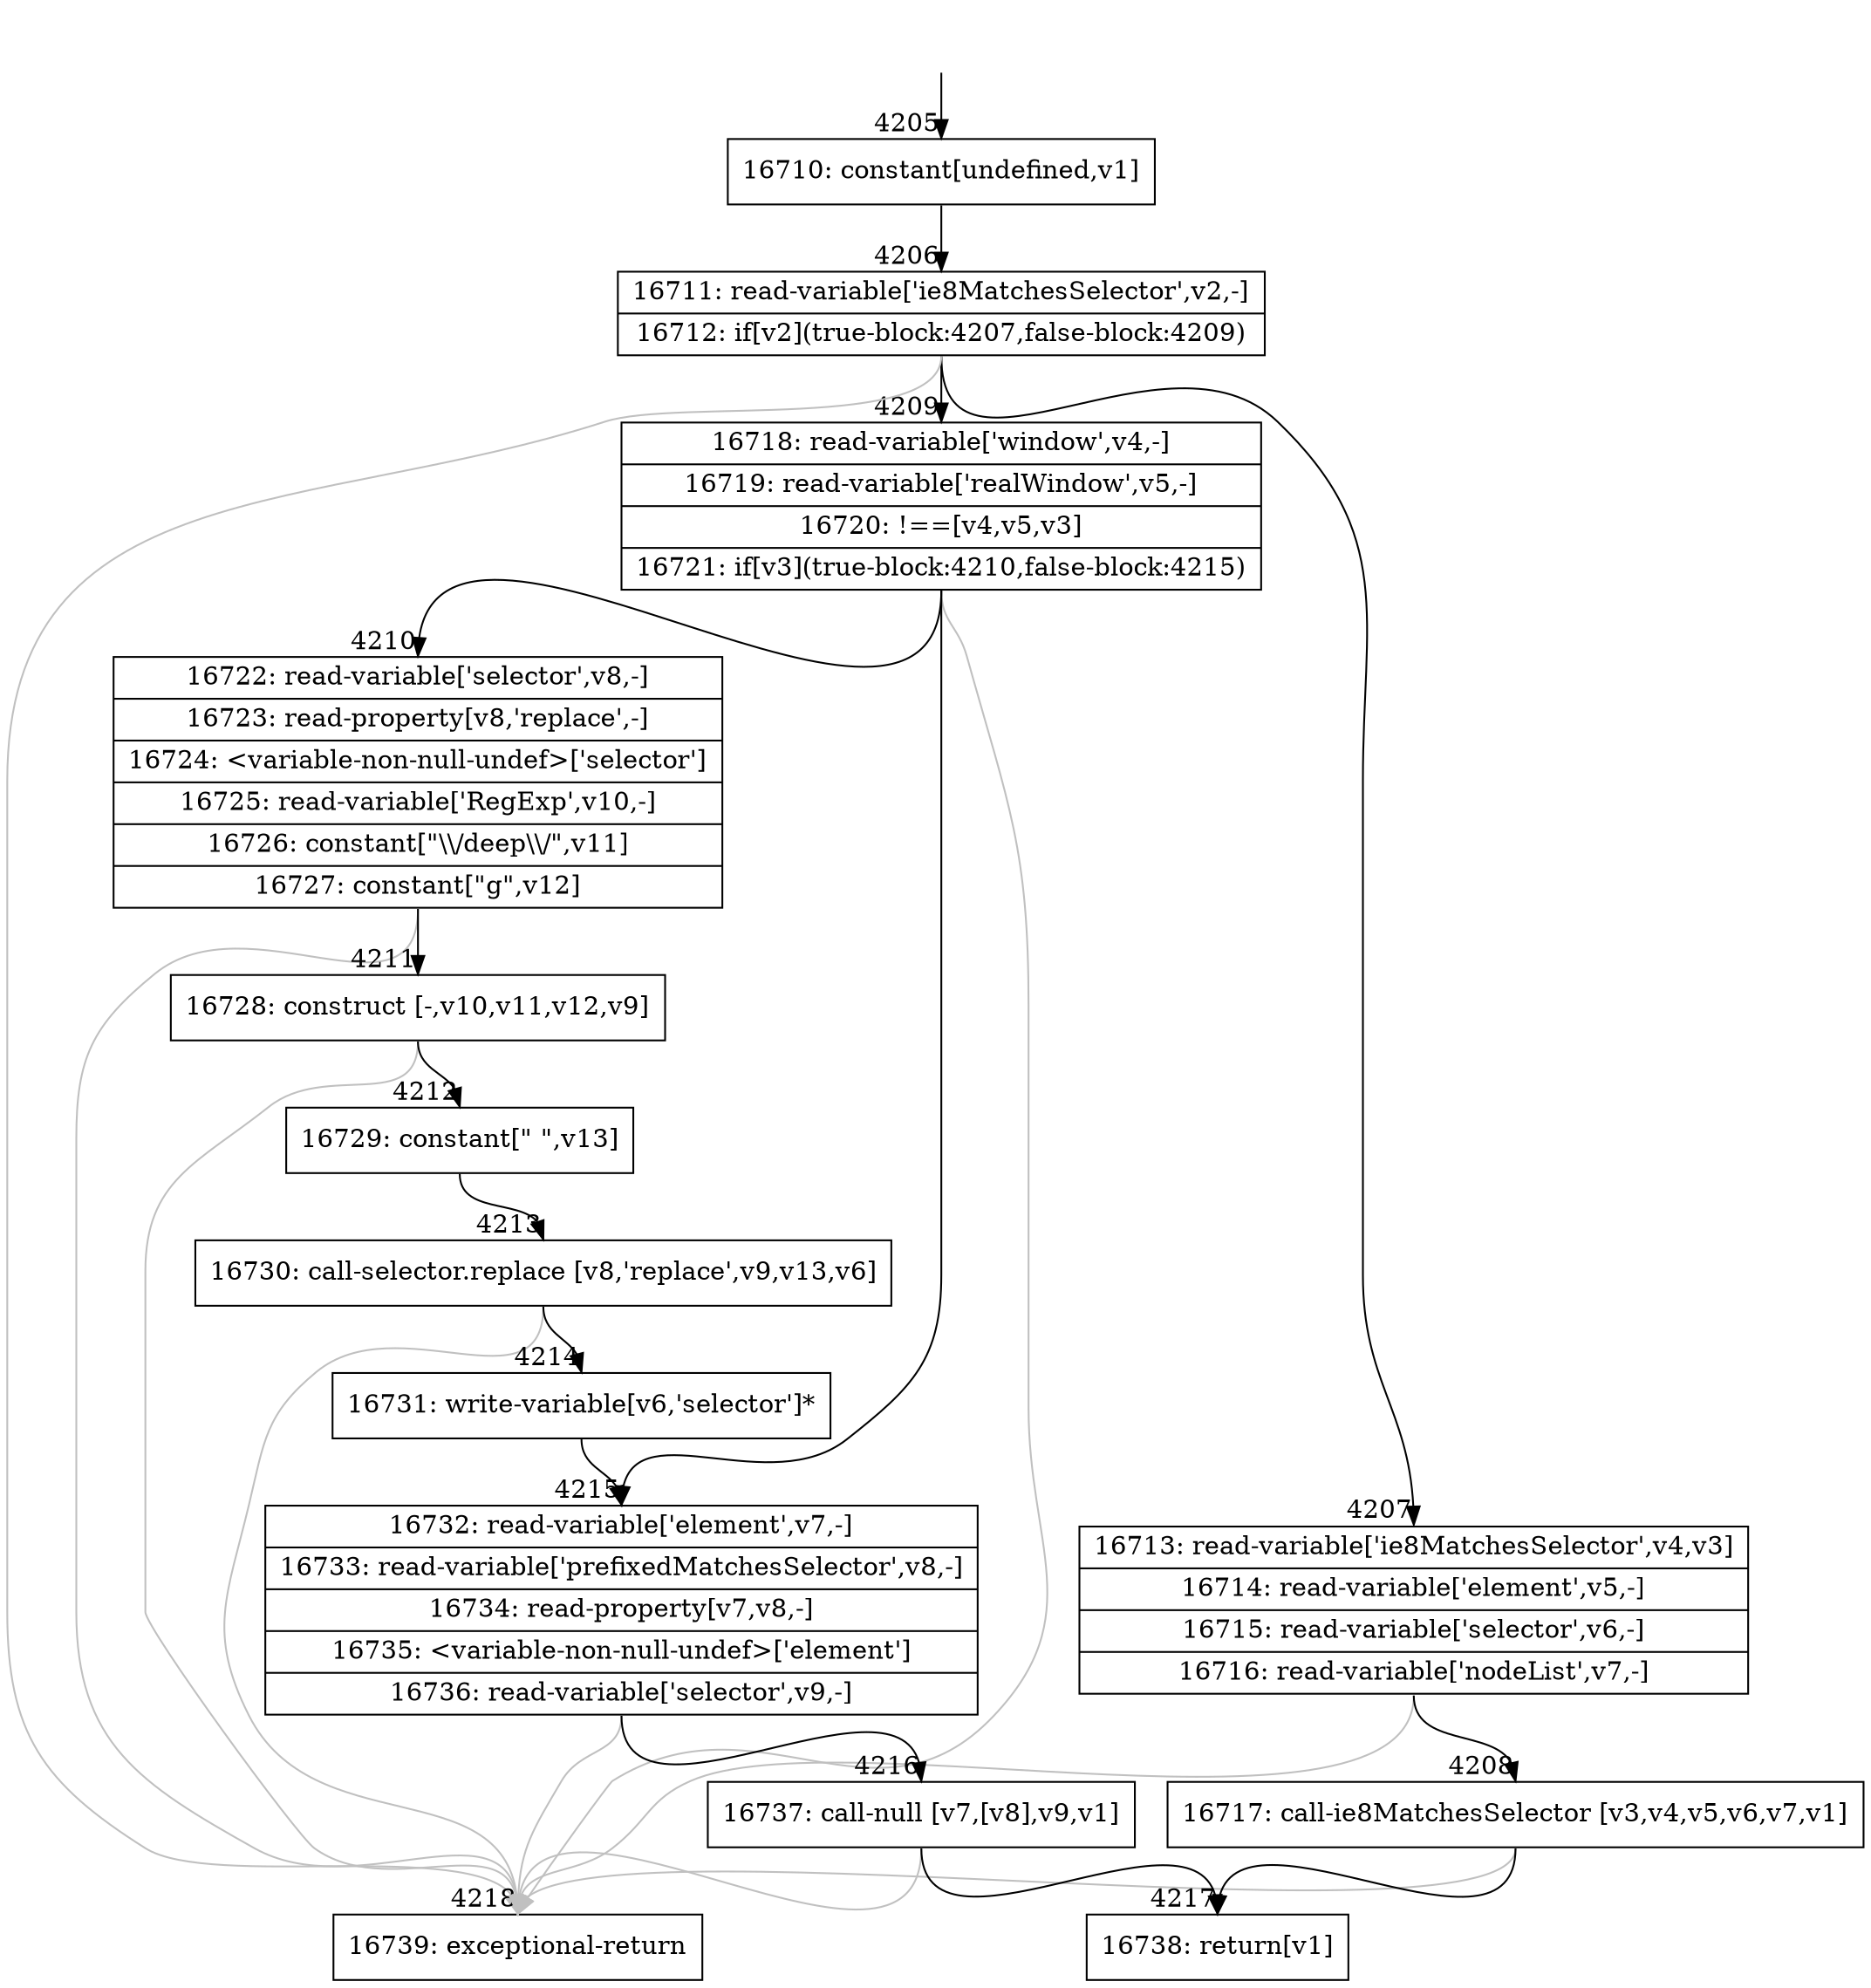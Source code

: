 digraph {
rankdir="TD"
BB_entry185[shape=none,label=""];
BB_entry185 -> BB4205 [tailport=s, headport=n, headlabel="    4205"]
BB4205 [shape=record label="{16710: constant[undefined,v1]}" ] 
BB4205 -> BB4206 [tailport=s, headport=n, headlabel="      4206"]
BB4206 [shape=record label="{16711: read-variable['ie8MatchesSelector',v2,-]|16712: if[v2](true-block:4207,false-block:4209)}" ] 
BB4206 -> BB4207 [tailport=s, headport=n, headlabel="      4207"]
BB4206 -> BB4209 [tailport=s, headport=n, headlabel="      4209"]
BB4206 -> BB4218 [tailport=s, headport=n, color=gray, headlabel="      4218"]
BB4207 [shape=record label="{16713: read-variable['ie8MatchesSelector',v4,v3]|16714: read-variable['element',v5,-]|16715: read-variable['selector',v6,-]|16716: read-variable['nodeList',v7,-]}" ] 
BB4207 -> BB4208 [tailport=s, headport=n, headlabel="      4208"]
BB4207 -> BB4218 [tailport=s, headport=n, color=gray]
BB4208 [shape=record label="{16717: call-ie8MatchesSelector [v3,v4,v5,v6,v7,v1]}" ] 
BB4208 -> BB4217 [tailport=s, headport=n, headlabel="      4217"]
BB4208 -> BB4218 [tailport=s, headport=n, color=gray]
BB4209 [shape=record label="{16718: read-variable['window',v4,-]|16719: read-variable['realWindow',v5,-]|16720: !==[v4,v5,v3]|16721: if[v3](true-block:4210,false-block:4215)}" ] 
BB4209 -> BB4210 [tailport=s, headport=n, headlabel="      4210"]
BB4209 -> BB4215 [tailport=s, headport=n, headlabel="      4215"]
BB4209 -> BB4218 [tailport=s, headport=n, color=gray]
BB4210 [shape=record label="{16722: read-variable['selector',v8,-]|16723: read-property[v8,'replace',-]|16724: \<variable-non-null-undef\>['selector']|16725: read-variable['RegExp',v10,-]|16726: constant[\"\\\\/deep\\\\/\",v11]|16727: constant[\"g\",v12]}" ] 
BB4210 -> BB4211 [tailport=s, headport=n, headlabel="      4211"]
BB4210 -> BB4218 [tailport=s, headport=n, color=gray]
BB4211 [shape=record label="{16728: construct [-,v10,v11,v12,v9]}" ] 
BB4211 -> BB4212 [tailport=s, headport=n, headlabel="      4212"]
BB4211 -> BB4218 [tailport=s, headport=n, color=gray]
BB4212 [shape=record label="{16729: constant[\" \",v13]}" ] 
BB4212 -> BB4213 [tailport=s, headport=n, headlabel="      4213"]
BB4213 [shape=record label="{16730: call-selector.replace [v8,'replace',v9,v13,v6]}" ] 
BB4213 -> BB4214 [tailport=s, headport=n, headlabel="      4214"]
BB4213 -> BB4218 [tailport=s, headport=n, color=gray]
BB4214 [shape=record label="{16731: write-variable[v6,'selector']*}" ] 
BB4214 -> BB4215 [tailport=s, headport=n]
BB4215 [shape=record label="{16732: read-variable['element',v7,-]|16733: read-variable['prefixedMatchesSelector',v8,-]|16734: read-property[v7,v8,-]|16735: \<variable-non-null-undef\>['element']|16736: read-variable['selector',v9,-]}" ] 
BB4215 -> BB4216 [tailport=s, headport=n, headlabel="      4216"]
BB4215 -> BB4218 [tailport=s, headport=n, color=gray]
BB4216 [shape=record label="{16737: call-null [v7,[v8],v9,v1]}" ] 
BB4216 -> BB4217 [tailport=s, headport=n]
BB4216 -> BB4218 [tailport=s, headport=n, color=gray]
BB4217 [shape=record label="{16738: return[v1]}" ] 
BB4218 [shape=record label="{16739: exceptional-return}" ] 
//#$~ 5749
}
